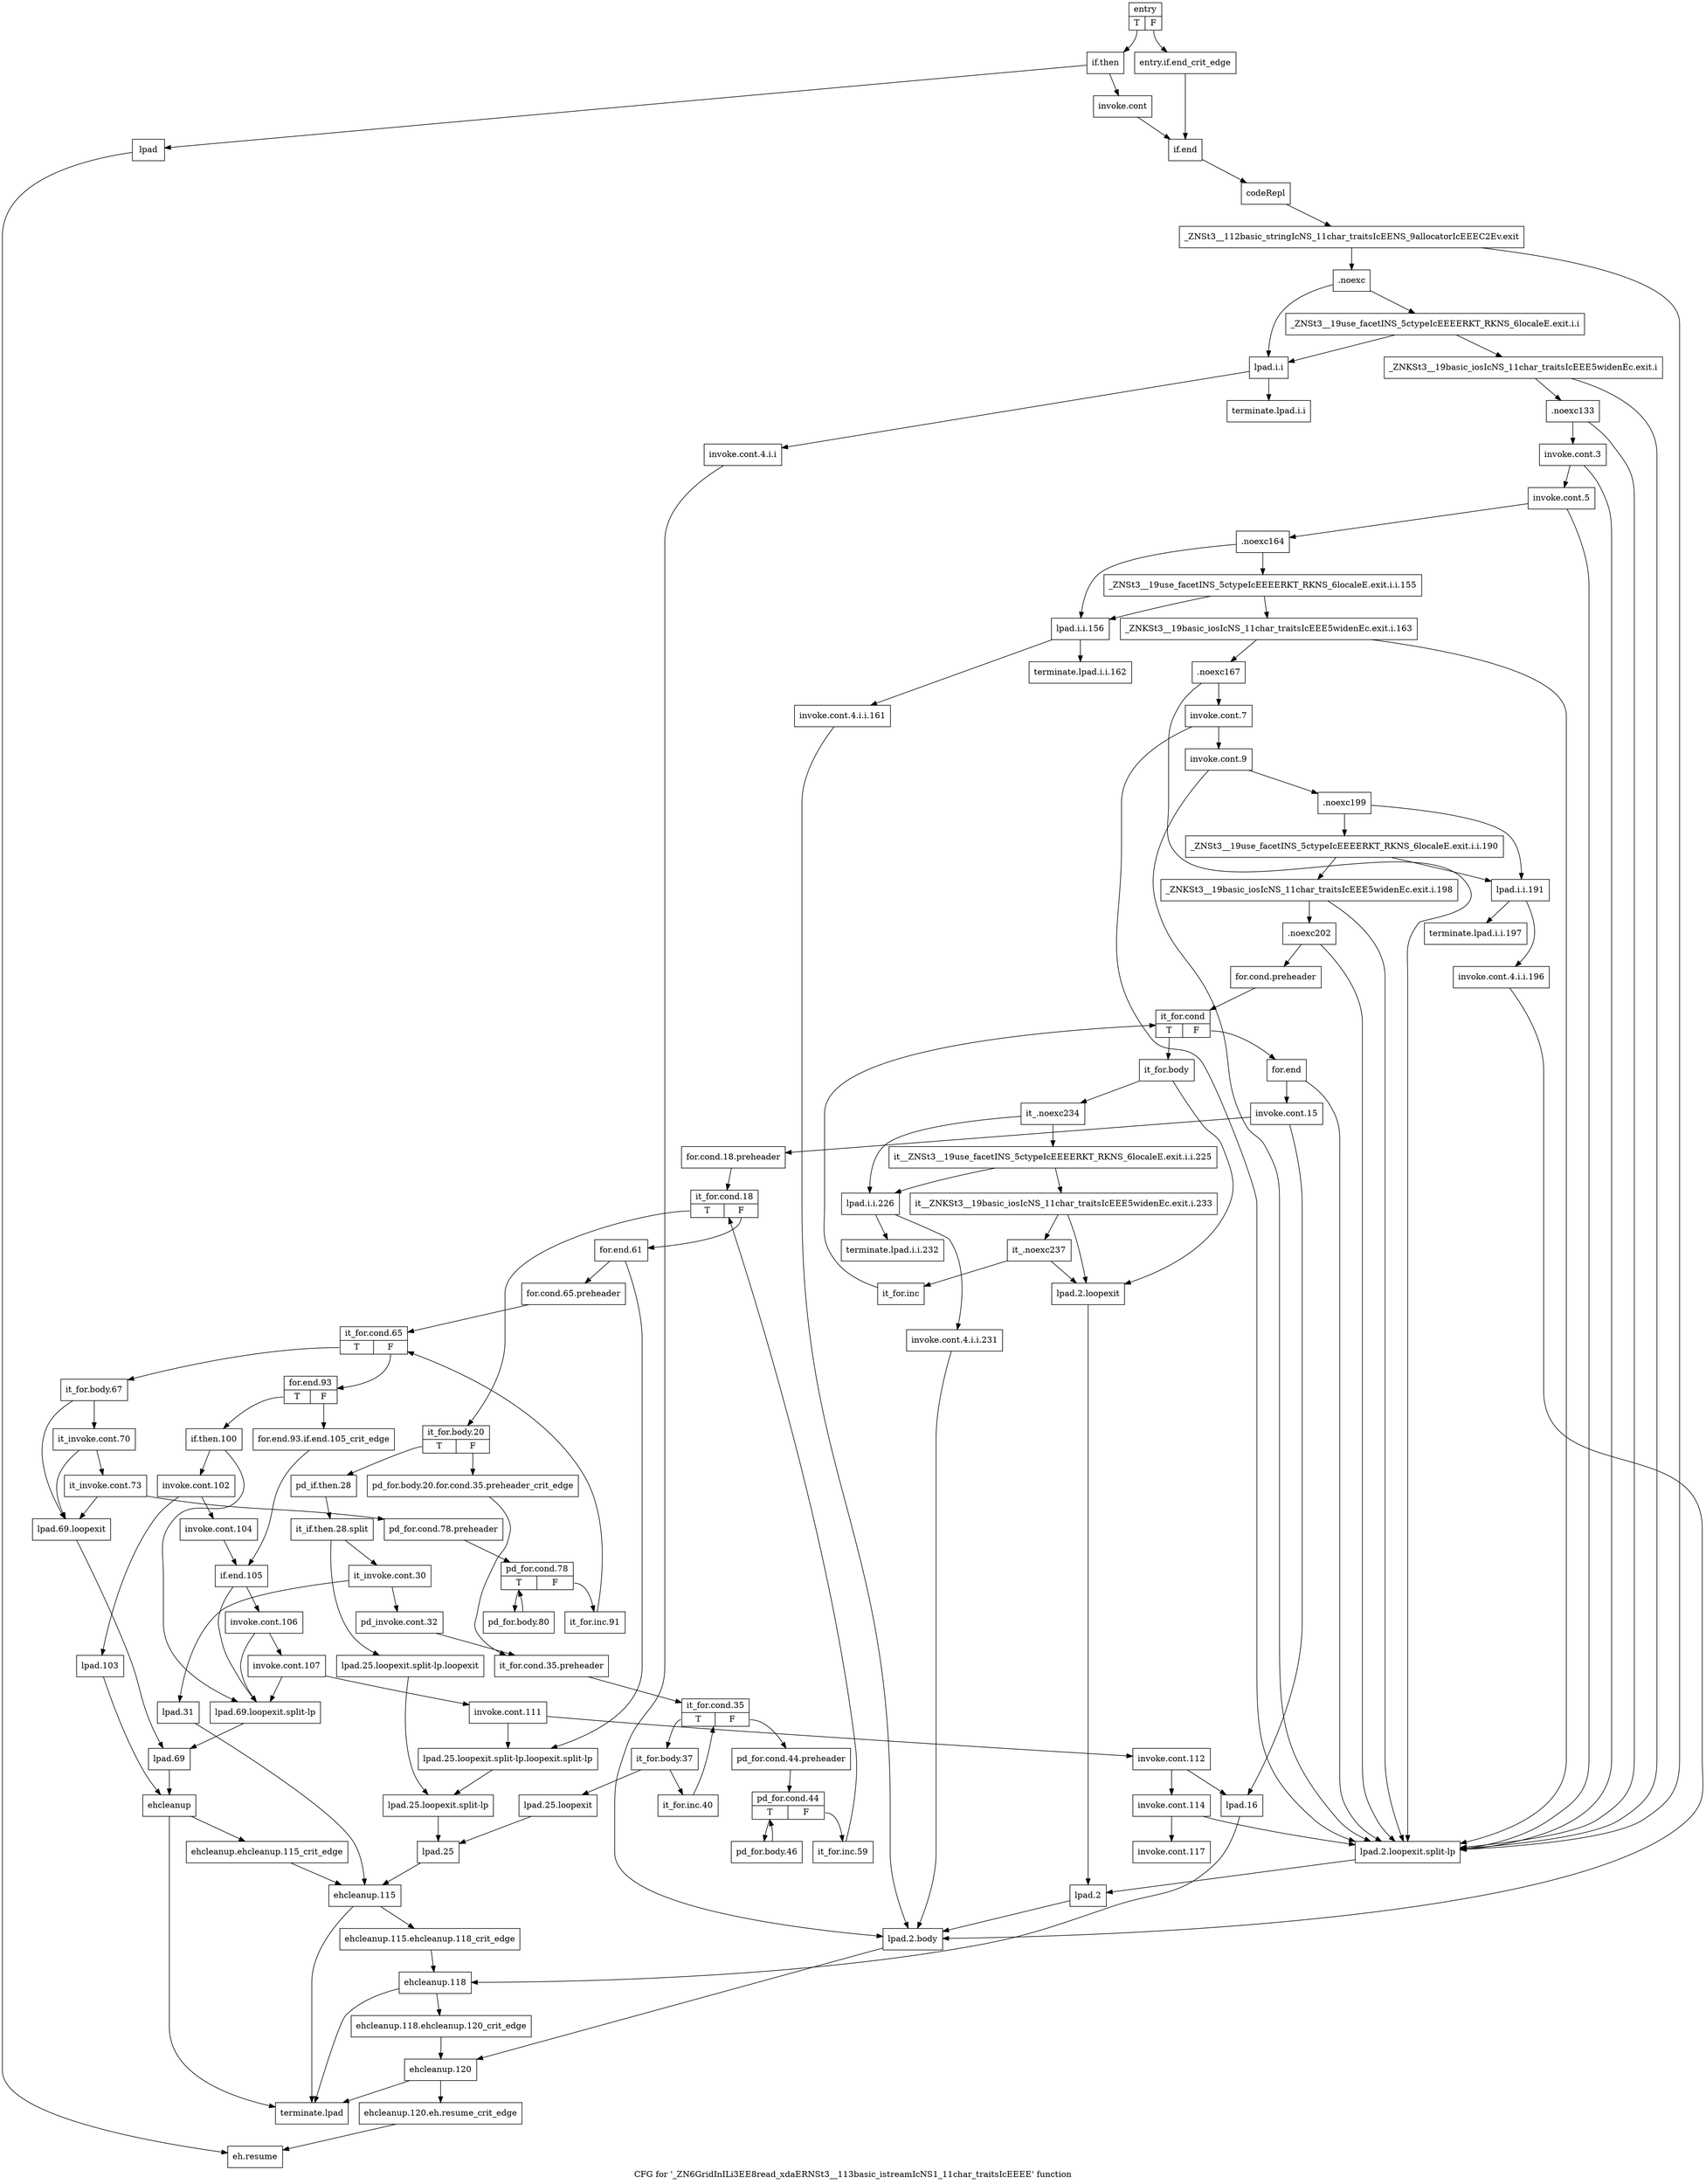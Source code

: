 digraph "CFG for '_ZN6GridInILi3EE8read_xdaERNSt3__113basic_istreamIcNS1_11char_traitsIcEEEE' function" {
	label="CFG for '_ZN6GridInILi3EE8read_xdaERNSt3__113basic_istreamIcNS1_11char_traitsIcEEEE' function";

	Node0x5bc0750 [shape=record,label="{entry|{<s0>T|<s1>F}}"];
	Node0x5bc0750:s0 -> Node0x5bc0950;
	Node0x5bc0750:s1 -> Node0x5bc0900;
	Node0x5bc0900 [shape=record,label="{entry.if.end_crit_edge}"];
	Node0x5bc0900 -> Node0x5bc0a40;
	Node0x5bc0950 [shape=record,label="{if.then}"];
	Node0x5bc0950 -> Node0x5bc09a0;
	Node0x5bc0950 -> Node0x5bc09f0;
	Node0x5bc09a0 [shape=record,label="{invoke.cont}"];
	Node0x5bc09a0 -> Node0x5bc0a40;
	Node0x5bc09f0 [shape=record,label="{lpad}"];
	Node0x5bc09f0 -> Node0x5bc29d0;
	Node0x5bc0a40 [shape=record,label="{if.end}"];
	Node0x5bc0a40 -> Node0x5bc0a90;
	Node0x5bc0a90 [shape=record,label="{codeRepl}"];
	Node0x5bc0a90 -> Node0x5bc0ae0;
	Node0x5bc0ae0 [shape=record,label="{_ZNSt3__112basic_stringIcNS_11char_traitsIcEENS_9allocatorIcEEEC2Ev.exit}"];
	Node0x5bc0ae0 -> Node0x5bc0b30;
	Node0x5bc0ae0 -> Node0x5bc16c0;
	Node0x5bc0b30 [shape=record,label="{.noexc}"];
	Node0x5bc0b30 -> Node0x5bc0b80;
	Node0x5bc0b30 -> Node0x5bc0bd0;
	Node0x5bc0b80 [shape=record,label="{_ZNSt3__19use_facetINS_5ctypeIcEEEERKT_RKNS_6localeE.exit.i.i}"];
	Node0x5bc0b80 -> Node0x5bc0cc0;
	Node0x5bc0b80 -> Node0x5bc0bd0;
	Node0x5bc0bd0 [shape=record,label="{lpad.i.i}"];
	Node0x5bc0bd0 -> Node0x5bc0c20;
	Node0x5bc0bd0 -> Node0x5bc0c70;
	Node0x5bc0c20 [shape=record,label="{invoke.cont.4.i.i}"];
	Node0x5bc0c20 -> Node0x5bc1760;
	Node0x5bc0c70 [shape=record,label="{terminate.lpad.i.i}"];
	Node0x5bc0cc0 [shape=record,label="{_ZNKSt3__19basic_iosIcNS_11char_traitsIcEEE5widenEc.exit.i}"];
	Node0x5bc0cc0 -> Node0x5bc0d10;
	Node0x5bc0cc0 -> Node0x5bc16c0;
	Node0x5bc0d10 [shape=record,label="{.noexc133}"];
	Node0x5bc0d10 -> Node0x5bc0d60;
	Node0x5bc0d10 -> Node0x5bc16c0;
	Node0x5bc0d60 [shape=record,label="{invoke.cont.3}"];
	Node0x5bc0d60 -> Node0x5bc0db0;
	Node0x5bc0d60 -> Node0x5bc16c0;
	Node0x5bc0db0 [shape=record,label="{invoke.cont.5}"];
	Node0x5bc0db0 -> Node0x5bc0e00;
	Node0x5bc0db0 -> Node0x5bc16c0;
	Node0x5bc0e00 [shape=record,label="{.noexc164}"];
	Node0x5bc0e00 -> Node0x5bc0e50;
	Node0x5bc0e00 -> Node0x5bc0ea0;
	Node0x5bc0e50 [shape=record,label="{_ZNSt3__19use_facetINS_5ctypeIcEEEERKT_RKNS_6localeE.exit.i.i.155}"];
	Node0x5bc0e50 -> Node0x5bc0f90;
	Node0x5bc0e50 -> Node0x5bc0ea0;
	Node0x5bc0ea0 [shape=record,label="{lpad.i.i.156}"];
	Node0x5bc0ea0 -> Node0x5bc0ef0;
	Node0x5bc0ea0 -> Node0x5bc0f40;
	Node0x5bc0ef0 [shape=record,label="{invoke.cont.4.i.i.161}"];
	Node0x5bc0ef0 -> Node0x5bc1760;
	Node0x5bc0f40 [shape=record,label="{terminate.lpad.i.i.162}"];
	Node0x5bc0f90 [shape=record,label="{_ZNKSt3__19basic_iosIcNS_11char_traitsIcEEE5widenEc.exit.i.163}"];
	Node0x5bc0f90 -> Node0x5bc0fe0;
	Node0x5bc0f90 -> Node0x5bc16c0;
	Node0x5bc0fe0 [shape=record,label="{.noexc167}"];
	Node0x5bc0fe0 -> Node0x5bc1030;
	Node0x5bc0fe0 -> Node0x5bc16c0;
	Node0x5bc1030 [shape=record,label="{invoke.cont.7}"];
	Node0x5bc1030 -> Node0x5bc1080;
	Node0x5bc1030 -> Node0x5bc16c0;
	Node0x5bc1080 [shape=record,label="{invoke.cont.9}"];
	Node0x5bc1080 -> Node0x5bc10d0;
	Node0x5bc1080 -> Node0x5bc16c0;
	Node0x5bc10d0 [shape=record,label="{.noexc199}"];
	Node0x5bc10d0 -> Node0x5bc1120;
	Node0x5bc10d0 -> Node0x5bc1170;
	Node0x5bc1120 [shape=record,label="{_ZNSt3__19use_facetINS_5ctypeIcEEEERKT_RKNS_6localeE.exit.i.i.190}"];
	Node0x5bc1120 -> Node0x5bc1260;
	Node0x5bc1120 -> Node0x5bc1170;
	Node0x5bc1170 [shape=record,label="{lpad.i.i.191}"];
	Node0x5bc1170 -> Node0x5bc11c0;
	Node0x5bc1170 -> Node0x5bc1210;
	Node0x5bc11c0 [shape=record,label="{invoke.cont.4.i.i.196}"];
	Node0x5bc11c0 -> Node0x5bc1760;
	Node0x5bc1210 [shape=record,label="{terminate.lpad.i.i.197}"];
	Node0x5bc1260 [shape=record,label="{_ZNKSt3__19basic_iosIcNS_11char_traitsIcEEE5widenEc.exit.i.198}"];
	Node0x5bc1260 -> Node0x5bc12b0;
	Node0x5bc1260 -> Node0x5bc16c0;
	Node0x5bc12b0 [shape=record,label="{.noexc202}"];
	Node0x5bc12b0 -> Node0x5bc1300;
	Node0x5bc12b0 -> Node0x5bc16c0;
	Node0x5bc1300 [shape=record,label="{for.cond.preheader}"];
	Node0x5bc1300 -> Node0x5bc1350;
	Node0x5bc1350 [shape=record,label="{it_for.cond|{<s0>T|<s1>F}}"];
	Node0x5bc1350:s0 -> Node0x5bc13a0;
	Node0x5bc1350:s1 -> Node0x5bc17b0;
	Node0x5bc13a0 [shape=record,label="{it_for.body}"];
	Node0x5bc13a0 -> Node0x5bc13f0;
	Node0x5bc13a0 -> Node0x5bc1670;
	Node0x5bc13f0 [shape=record,label="{it_.noexc234}"];
	Node0x5bc13f0 -> Node0x5bc1440;
	Node0x5bc13f0 -> Node0x5bc1490;
	Node0x5bc1440 [shape=record,label="{it__ZNSt3__19use_facetINS_5ctypeIcEEEERKT_RKNS_6localeE.exit.i.i.225}"];
	Node0x5bc1440 -> Node0x5bc1580;
	Node0x5bc1440 -> Node0x5bc1490;
	Node0x5bc1490 [shape=record,label="{lpad.i.i.226}"];
	Node0x5bc1490 -> Node0x5bc14e0;
	Node0x5bc1490 -> Node0x5bc1530;
	Node0x5bc14e0 [shape=record,label="{invoke.cont.4.i.i.231}"];
	Node0x5bc14e0 -> Node0x5bc1760;
	Node0x5bc1530 [shape=record,label="{terminate.lpad.i.i.232}"];
	Node0x5bc1580 [shape=record,label="{it__ZNKSt3__19basic_iosIcNS_11char_traitsIcEEE5widenEc.exit.i.233}"];
	Node0x5bc1580 -> Node0x5bc15d0;
	Node0x5bc1580 -> Node0x5bc1670;
	Node0x5bc15d0 [shape=record,label="{it_.noexc237}"];
	Node0x5bc15d0 -> Node0x5bc1620;
	Node0x5bc15d0 -> Node0x5bc1670;
	Node0x5bc1620 [shape=record,label="{it_for.inc}"];
	Node0x5bc1620 -> Node0x5bc1350;
	Node0x5bc1670 [shape=record,label="{lpad.2.loopexit}"];
	Node0x5bc1670 -> Node0x5bc1710;
	Node0x5bc16c0 [shape=record,label="{lpad.2.loopexit.split-lp}"];
	Node0x5bc16c0 -> Node0x5bc1710;
	Node0x5bc1710 [shape=record,label="{lpad.2}"];
	Node0x5bc1710 -> Node0x5bc1760;
	Node0x5bc1760 [shape=record,label="{lpad.2.body}"];
	Node0x5bc1760 -> Node0x5bc2930;
	Node0x5bc17b0 [shape=record,label="{for.end}"];
	Node0x5bc17b0 -> Node0x5bc1800;
	Node0x5bc17b0 -> Node0x5bc16c0;
	Node0x5bc1800 [shape=record,label="{invoke.cont.15}"];
	Node0x5bc1800 -> Node0x5bc1850;
	Node0x5bc1800 -> Node0x5bc1ad0;
	Node0x5bc1850 [shape=record,label="{for.cond.18.preheader}"];
	Node0x5bc1850 -> Node0x5bc18a0;
	Node0x5bc18a0 [shape=record,label="{it_for.cond.18|{<s0>T|<s1>F}}"];
	Node0x5bc18a0:s0 -> Node0x5bc18f0;
	Node0x5bc18a0:s1 -> Node0x5bc1f30;
	Node0x5bc18f0 [shape=record,label="{it_for.body.20|{<s0>T|<s1>F}}"];
	Node0x5bc18f0:s0 -> Node0x5bc19e0;
	Node0x5bc18f0:s1 -> Node0x5bc1940;
	Node0x5bc1940 [shape=record,label="{pd_for.body.20.for.cond.35.preheader_crit_edge}"];
	Node0x5bc1940 -> Node0x5bc1990;
	Node0x5bc1990 [shape=record,label="{it_for.cond.35.preheader}"];
	Node0x5bc1990 -> Node0x5bc1d00;
	Node0x5bc19e0 [shape=record,label="{pd_if.then.28}"];
	Node0x5bc19e0 -> Node0xa97b210;
	Node0xa97b210 [shape=record,label="{it_if.then.28.split}"];
	Node0xa97b210 -> Node0x5bc1a30;
	Node0xa97b210 -> Node0x5bc1b70;
	Node0x5bc1a30 [shape=record,label="{it_invoke.cont.30}"];
	Node0x5bc1a30 -> Node0x5bc1a80;
	Node0x5bc1a30 -> Node0x5bc1cb0;
	Node0x5bc1a80 [shape=record,label="{pd_invoke.cont.32}"];
	Node0x5bc1a80 -> Node0x5bc1990;
	Node0x5bc1ad0 [shape=record,label="{lpad.16}"];
	Node0x5bc1ad0 -> Node0x5bc2890;
	Node0x5bc1b20 [shape=record,label="{lpad.25.loopexit}"];
	Node0x5bc1b20 -> Node0x5bc1c60;
	Node0x5bc1b70 [shape=record,label="{lpad.25.loopexit.split-lp.loopexit}"];
	Node0x5bc1b70 -> Node0x5bc1c10;
	Node0x5bc1bc0 [shape=record,label="{lpad.25.loopexit.split-lp.loopexit.split-lp}"];
	Node0x5bc1bc0 -> Node0x5bc1c10;
	Node0x5bc1c10 [shape=record,label="{lpad.25.loopexit.split-lp}"];
	Node0x5bc1c10 -> Node0x5bc1c60;
	Node0x5bc1c60 [shape=record,label="{lpad.25}"];
	Node0x5bc1c60 -> Node0x5bc27f0;
	Node0x5bc1cb0 [shape=record,label="{lpad.31}"];
	Node0x5bc1cb0 -> Node0x5bc27f0;
	Node0x5bc1d00 [shape=record,label="{it_for.cond.35|{<s0>T|<s1>F}}"];
	Node0x5bc1d00:s0 -> Node0x5bc1da0;
	Node0x5bc1d00:s1 -> Node0x5bc1d50;
	Node0x5bc1d50 [shape=record,label="{pd_for.cond.44.preheader}"];
	Node0x5bc1d50 -> Node0x5bc1e40;
	Node0x5bc1da0 [shape=record,label="{it_for.body.37}"];
	Node0x5bc1da0 -> Node0x5bc1df0;
	Node0x5bc1da0 -> Node0x5bc1b20;
	Node0x5bc1df0 [shape=record,label="{it_for.inc.40}"];
	Node0x5bc1df0 -> Node0x5bc1d00;
	Node0x5bc1e40 [shape=record,label="{pd_for.cond.44|{<s0>T|<s1>F}}"];
	Node0x5bc1e40:s0 -> Node0x5bc1e90;
	Node0x5bc1e40:s1 -> Node0x5bc1ee0;
	Node0x5bc1e90 [shape=record,label="{pd_for.body.46}"];
	Node0x5bc1e90 -> Node0x5bc1e40;
	Node0x5bc1ee0 [shape=record,label="{it_for.inc.59}"];
	Node0x5bc1ee0 -> Node0x5bc18a0;
	Node0x5bc1f30 [shape=record,label="{for.end.61}"];
	Node0x5bc1f30 -> Node0x5bc1f80;
	Node0x5bc1f30 -> Node0x5bc1bc0;
	Node0x5bc1f80 [shape=record,label="{for.cond.65.preheader}"];
	Node0x5bc1f80 -> Node0x5bc1fd0;
	Node0x5bc1fd0 [shape=record,label="{it_for.cond.65|{<s0>T|<s1>F}}"];
	Node0x5bc1fd0:s0 -> Node0x5bc2020;
	Node0x5bc1fd0:s1 -> Node0x5bc2340;
	Node0x5bc2020 [shape=record,label="{it_for.body.67}"];
	Node0x5bc2020 -> Node0x5bc2070;
	Node0x5bc2020 -> Node0x5bc2200;
	Node0x5bc2070 [shape=record,label="{it_invoke.cont.70}"];
	Node0x5bc2070 -> Node0x5bc20c0;
	Node0x5bc2070 -> Node0x5bc2200;
	Node0x5bc20c0 [shape=record,label="{it_invoke.cont.73}"];
	Node0x5bc20c0 -> Node0x5bc2110;
	Node0x5bc20c0 -> Node0x5bc2200;
	Node0x5bc2110 [shape=record,label="{pd_for.cond.78.preheader}"];
	Node0x5bc2110 -> Node0x5bc2160;
	Node0x5bc2160 [shape=record,label="{pd_for.cond.78|{<s0>T|<s1>F}}"];
	Node0x5bc2160:s0 -> Node0x5bc21b0;
	Node0x5bc2160:s1 -> Node0x5bc22f0;
	Node0x5bc21b0 [shape=record,label="{pd_for.body.80}"];
	Node0x5bc21b0 -> Node0x5bc2160;
	Node0x5bc2200 [shape=record,label="{lpad.69.loopexit}"];
	Node0x5bc2200 -> Node0x5bc22a0;
	Node0x5bc2250 [shape=record,label="{lpad.69.loopexit.split-lp}"];
	Node0x5bc2250 -> Node0x5bc22a0;
	Node0x5bc22a0 [shape=record,label="{lpad.69}"];
	Node0x5bc22a0 -> Node0x5bc2750;
	Node0x5bc22f0 [shape=record,label="{it_for.inc.91}"];
	Node0x5bc22f0 -> Node0x5bc1fd0;
	Node0x5bc2340 [shape=record,label="{for.end.93|{<s0>T|<s1>F}}"];
	Node0x5bc2340:s0 -> Node0x5bc23e0;
	Node0x5bc2340:s1 -> Node0x5bc2390;
	Node0x5bc2390 [shape=record,label="{for.end.93.if.end.105_crit_edge}"];
	Node0x5bc2390 -> Node0x5bc2520;
	Node0x5bc23e0 [shape=record,label="{if.then.100}"];
	Node0x5bc23e0 -> Node0x5bc2430;
	Node0x5bc23e0 -> Node0x5bc2250;
	Node0x5bc2430 [shape=record,label="{invoke.cont.102}"];
	Node0x5bc2430 -> Node0x5bc2480;
	Node0x5bc2430 -> Node0x5bc24d0;
	Node0x5bc2480 [shape=record,label="{invoke.cont.104}"];
	Node0x5bc2480 -> Node0x5bc2520;
	Node0x5bc24d0 [shape=record,label="{lpad.103}"];
	Node0x5bc24d0 -> Node0x5bc2750;
	Node0x5bc2520 [shape=record,label="{if.end.105}"];
	Node0x5bc2520 -> Node0x5bc2570;
	Node0x5bc2520 -> Node0x5bc2250;
	Node0x5bc2570 [shape=record,label="{invoke.cont.106}"];
	Node0x5bc2570 -> Node0x5bc25c0;
	Node0x5bc2570 -> Node0x5bc2250;
	Node0x5bc25c0 [shape=record,label="{invoke.cont.107}"];
	Node0x5bc25c0 -> Node0x5bc2610;
	Node0x5bc25c0 -> Node0x5bc2250;
	Node0x5bc2610 [shape=record,label="{invoke.cont.111}"];
	Node0x5bc2610 -> Node0x5bc2660;
	Node0x5bc2610 -> Node0x5bc1bc0;
	Node0x5bc2660 [shape=record,label="{invoke.cont.112}"];
	Node0x5bc2660 -> Node0x5bc26b0;
	Node0x5bc2660 -> Node0x5bc1ad0;
	Node0x5bc26b0 [shape=record,label="{invoke.cont.114}"];
	Node0x5bc26b0 -> Node0x5bc2700;
	Node0x5bc26b0 -> Node0x5bc16c0;
	Node0x5bc2700 [shape=record,label="{invoke.cont.117}"];
	Node0x5bc2750 [shape=record,label="{ehcleanup}"];
	Node0x5bc2750 -> Node0x5bc27a0;
	Node0x5bc2750 -> Node0x5bc2a20;
	Node0x5bc27a0 [shape=record,label="{ehcleanup.ehcleanup.115_crit_edge}"];
	Node0x5bc27a0 -> Node0x5bc27f0;
	Node0x5bc27f0 [shape=record,label="{ehcleanup.115}"];
	Node0x5bc27f0 -> Node0x5bc2840;
	Node0x5bc27f0 -> Node0x5bc2a20;
	Node0x5bc2840 [shape=record,label="{ehcleanup.115.ehcleanup.118_crit_edge}"];
	Node0x5bc2840 -> Node0x5bc2890;
	Node0x5bc2890 [shape=record,label="{ehcleanup.118}"];
	Node0x5bc2890 -> Node0x5bc28e0;
	Node0x5bc2890 -> Node0x5bc2a20;
	Node0x5bc28e0 [shape=record,label="{ehcleanup.118.ehcleanup.120_crit_edge}"];
	Node0x5bc28e0 -> Node0x5bc2930;
	Node0x5bc2930 [shape=record,label="{ehcleanup.120}"];
	Node0x5bc2930 -> Node0x5bc2980;
	Node0x5bc2930 -> Node0x5bc2a20;
	Node0x5bc2980 [shape=record,label="{ehcleanup.120.eh.resume_crit_edge}"];
	Node0x5bc2980 -> Node0x5bc29d0;
	Node0x5bc29d0 [shape=record,label="{eh.resume}"];
	Node0x5bc2a20 [shape=record,label="{terminate.lpad}"];
}
